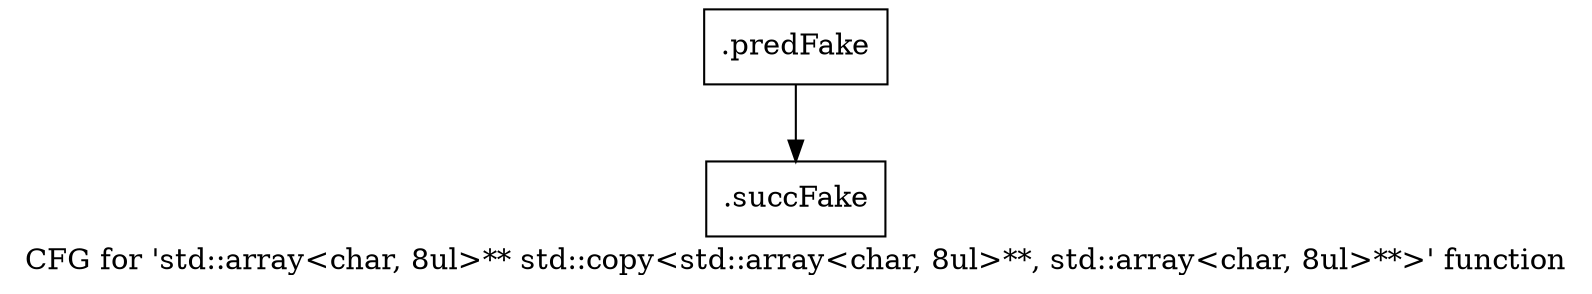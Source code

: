 digraph "CFG for 'std::array\<char, 8ul\>** std::copy\<std::array\<char, 8ul\>**, std::array\<char, 8ul\>**\>' function" {
	label="CFG for 'std::array\<char, 8ul\>** std::copy\<std::array\<char, 8ul\>**, std::array\<char, 8ul\>**\>' function";

	Node0x5bc23a0 [shape=record,filename="",linenumber="",label="{.predFake}"];
	Node0x5bc23a0 -> Node0x6133180[ callList="" memoryops="" filename="/mnt/xilinx/Vitis_HLS/2021.2/tps/lnx64/gcc-6.2.0/lib/gcc/x86_64-pc-linux-gnu/6.2.0/../../../../include/c++/6.2.0/bits/stl_algobase.h" execusionnum="0"];
	Node0x6133180 [shape=record,filename="/mnt/xilinx/Vitis_HLS/2021.2/tps/lnx64/gcc-6.2.0/lib/gcc/x86_64-pc-linux-gnu/6.2.0/../../../../include/c++/6.2.0/bits/stl_algobase.h",linenumber="454",label="{.succFake}"];
}
